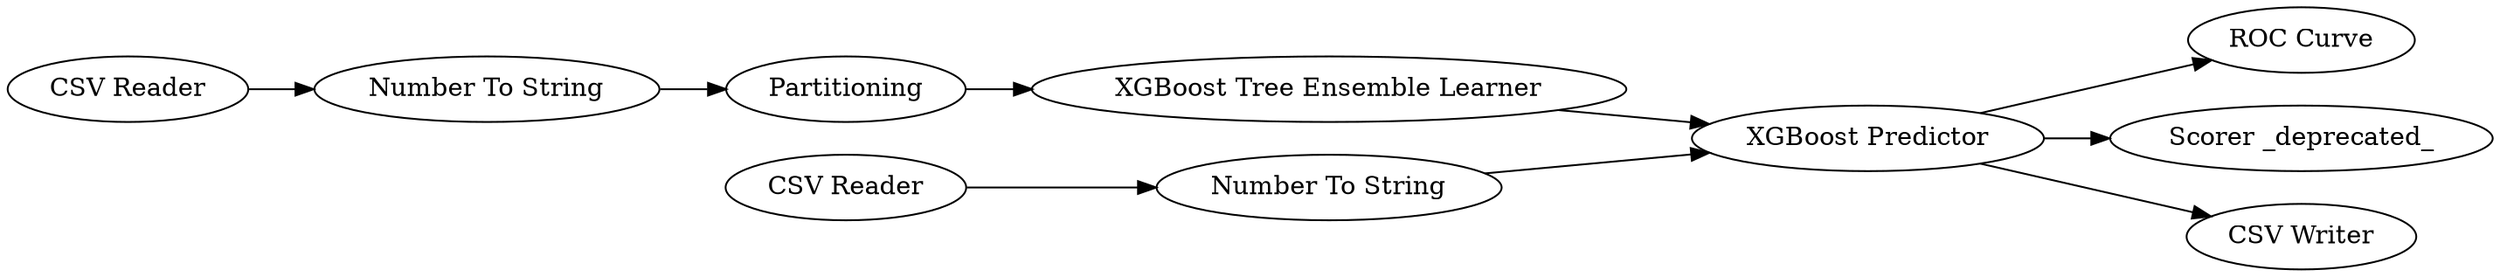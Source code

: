 digraph {
	379 -> 380
	381 -> 370
	430 -> 431
	431 -> 433
	431 -> 448
	431 -> 432
	434 -> 430
	370 -> 431
	380 -> 381
	380 [label="Number To String"]
	434 [label="CSV Reader"]
	433 [label="ROC Curve"]
	432 [label="CSV Writer"]
	379 [label="CSV Reader"]
	430 [label="Number To String"]
	448 [label="Scorer _deprecated_"]
	381 [label=Partitioning]
	431 [label="XGBoost Predictor"]
	370 [label="XGBoost Tree Ensemble Learner"]
	rankdir=LR
}
